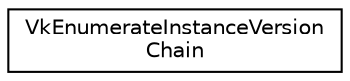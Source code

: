 digraph "Graphical Class Hierarchy"
{
 // LATEX_PDF_SIZE
  edge [fontname="Helvetica",fontsize="10",labelfontname="Helvetica",labelfontsize="10"];
  node [fontname="Helvetica",fontsize="10",shape=record];
  rankdir="LR";
  Node0 [label="VkEnumerateInstanceVersion\lChain",height=0.2,width=0.4,color="black", fillcolor="white", style="filled",URL="$d3/d6c/structVkEnumerateInstanceVersionChain.html",tooltip=" "];
}
